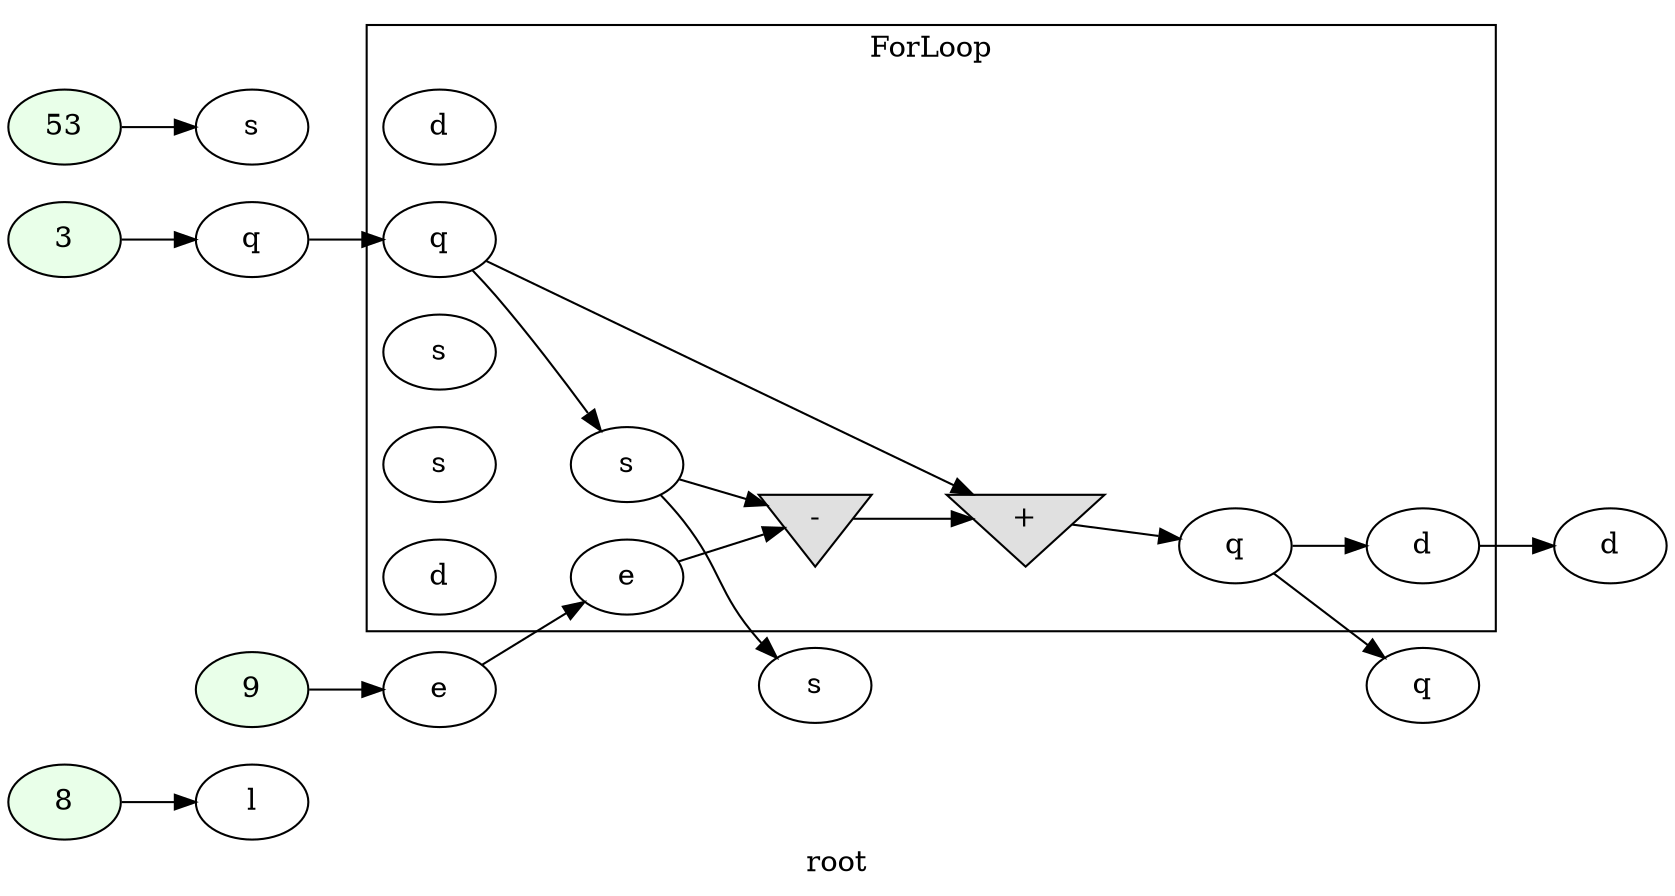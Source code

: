 digraph G
{
rankdir=LR;
label = "root";
	node_000001 [ label = "8", style=filled, fillcolor="#E9FFE9", startingline=3 ]
	node_000002 [ label = "l", startingline=3 ]
	node_000003 [ label = "3", style=filled, fillcolor="#E9FFE9", startingline=5 ]
	node_000004 [ label = "q", startingline=5 ]
	node_000005 [ label = "53", style=filled, fillcolor="#E9FFE9", startingline=6 ]
	node_000006 [ label = "s", startingline=6 ]
	node_000007 [ label = "9", style=filled, fillcolor="#E9FFE9", startingline=7 ]
	node_000008 [ label = "e", startingline=7 ]
	node_000036 [ label = "d", startingline=9 ]
	node_000037 [ label = "q", startingline=9 ]
	node_000038 [ label = "s", startingline=9 ]
subgraph cluster_4 {
label = "ForLoop";
parent = "G";
startingline = 9;
	node_000025 [ label = "d", startingline=-2 ]
	node_000026 [ label = "e", startingline=-2 ]
	node_000027 [ label = "q", startingline=-2 ]
	node_000028 [ label = "s", startingline=-2 ]
	node_000029 [ label = "s", startingline=11 ]
	node_000030 [ label = "-", shape=invtriangle, style=filled, fillcolor="#E0E0E0", startingline=12 ]
	node_000031 [ label = "+", shape=invtriangle, style=filled, fillcolor="#E0E0E0", startingline=12 ]
	node_000032 [ label = "d", startingline=13 ]
	node_000033 [ label = "d", startingline=10 ]
	node_000034 [ label = "q", startingline=10 ]
	node_000035 [ label = "s", startingline=10 ]
}
	node_000001 -> node_000002
	node_000003 -> node_000004
	node_000004 -> node_000027
	node_000005 -> node_000006
	node_000007 -> node_000008
	node_000008 -> node_000026
	node_000026 -> node_000030
	node_000027 -> node_000031
	node_000027 -> node_000035
	node_000030 -> node_000031
	node_000031 -> node_000034
	node_000033 -> node_000036
	node_000034 -> node_000033
	node_000034 -> node_000037
	node_000035 -> node_000030
	node_000035 -> node_000038
}
